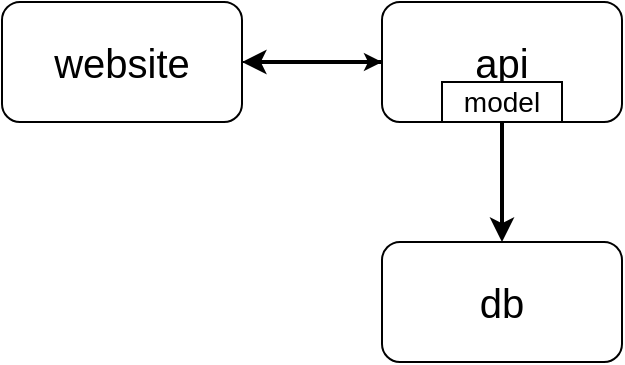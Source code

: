 <mxfile version="21.3.5">
  <diagram name="Page-1" id="fQS_KwMuj-EgF9CMgZ2f">
    <mxGraphModel dx="1195" dy="624" grid="1" gridSize="10" guides="1" tooltips="1" connect="1" arrows="1" fold="1" page="1" pageScale="1" pageWidth="850" pageHeight="1100" math="0" shadow="0">
      <root>
        <mxCell id="0" />
        <mxCell id="1" parent="0" />
        <mxCell id="FxfO93Z1PqSWa-7sWiaW-4" style="edgeStyle=orthogonalEdgeStyle;rounded=0;orthogonalLoop=1;jettySize=auto;html=1;entryX=0;entryY=0.5;entryDx=0;entryDy=0;" edge="1" parent="1" source="FxfO93Z1PqSWa-7sWiaW-1" target="FxfO93Z1PqSWa-7sWiaW-2">
          <mxGeometry relative="1" as="geometry" />
        </mxCell>
        <mxCell id="FxfO93Z1PqSWa-7sWiaW-1" value="&lt;font style=&quot;font-size: 20px;&quot;&gt;website&lt;/font&gt;" style="rounded=1;whiteSpace=wrap;html=1;fontSize=16;" vertex="1" parent="1">
          <mxGeometry x="140" y="280" width="120" height="60" as="geometry" />
        </mxCell>
        <mxCell id="FxfO93Z1PqSWa-7sWiaW-5" style="edgeStyle=orthogonalEdgeStyle;rounded=0;orthogonalLoop=1;jettySize=auto;html=1;exitX=0.5;exitY=1;exitDx=0;exitDy=0;strokeWidth=2;" edge="1" parent="1" source="FxfO93Z1PqSWa-7sWiaW-2" target="FxfO93Z1PqSWa-7sWiaW-3">
          <mxGeometry relative="1" as="geometry" />
        </mxCell>
        <mxCell id="FxfO93Z1PqSWa-7sWiaW-6" value="" style="edgeStyle=orthogonalEdgeStyle;rounded=0;orthogonalLoop=1;jettySize=auto;html=1;strokeWidth=2;" edge="1" parent="1" source="FxfO93Z1PqSWa-7sWiaW-2" target="FxfO93Z1PqSWa-7sWiaW-1">
          <mxGeometry relative="1" as="geometry" />
        </mxCell>
        <mxCell id="FxfO93Z1PqSWa-7sWiaW-2" value="&lt;div align=&quot;center&quot;&gt;&lt;font style=&quot;font-size: 20px;&quot;&gt;api&lt;/font&gt;&lt;/div&gt;" style="rounded=1;whiteSpace=wrap;html=1;fontSize=16;align=center;" vertex="1" parent="1">
          <mxGeometry x="330" y="280" width="120" height="60" as="geometry" />
        </mxCell>
        <mxCell id="FxfO93Z1PqSWa-7sWiaW-3" value="&lt;font style=&quot;font-size: 20px;&quot;&gt;db&lt;/font&gt;" style="rounded=1;whiteSpace=wrap;html=1;fontSize=16;" vertex="1" parent="1">
          <mxGeometry x="330" y="400" width="120" height="60" as="geometry" />
        </mxCell>
        <mxCell id="FxfO93Z1PqSWa-7sWiaW-7" value="&lt;font style=&quot;font-size: 14px;&quot;&gt;model&lt;/font&gt;" style="rounded=0;whiteSpace=wrap;html=1;" vertex="1" parent="1">
          <mxGeometry x="360" y="320" width="60" height="20" as="geometry" />
        </mxCell>
      </root>
    </mxGraphModel>
  </diagram>
</mxfile>

